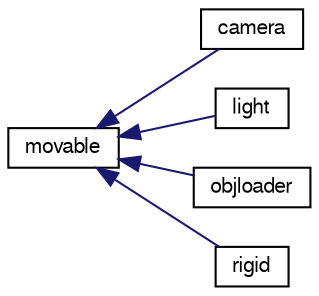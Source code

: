 digraph "Graphical Class Hierarchy"
{
 // LATEX_PDF_SIZE
  bgcolor="transparent";
  edge [fontname="FreeSans",fontsize="10",labelfontname="FreeSans",labelfontsize="10"];
  node [fontname="FreeSans",fontsize="10",shape=record];
  rankdir="LR";
  Node0 [label="movable",height=0.2,width=0.4,color="black",URL="$a02520.html",tooltip="Mostly virtual class for any entity in the scene."];
  Node0 -> Node1 [dir="back",color="midnightblue",fontsize="10",style="solid",fontname="FreeSans"];
  Node1 [label="camera",height=0.2,width=0.4,color="black",URL="$a02528.html",tooltip="Hold location, orientation, and mode of the viewer."];
  Node0 -> Node2 [dir="back",color="midnightblue",fontsize="10",style="solid",fontname="FreeSans"];
  Node2 [label="light",height=0.2,width=0.4,color="black",URL="$a02532.html",tooltip="Simple light point source."];
  Node0 -> Node3 [dir="back",color="midnightblue",fontsize="10",style="solid",fontname="FreeSans"];
  Node3 [label="objloader",height=0.2,width=0.4,color="black",URL="$a02540.html",tooltip="Parse in .obj's."];
  Node0 -> Node4 [dir="back",color="midnightblue",fontsize="10",style="solid",fontname="FreeSans"];
  Node4 [label="rigid",height=0.2,width=0.4,color="black",URL="$a02544.html",tooltip="Hold rigid body data, use objloader to load obj's."];
}
